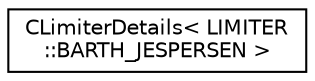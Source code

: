 digraph "Graphical Class Hierarchy"
{
 // LATEX_PDF_SIZE
  edge [fontname="Helvetica",fontsize="10",labelfontname="Helvetica",labelfontsize="10"];
  node [fontname="Helvetica",fontsize="10",shape=record];
  rankdir="LR";
  Node0 [label="CLimiterDetails\< LIMITER\l::BARTH_JESPERSEN \>",height=0.2,width=0.4,color="black", fillcolor="white", style="filled",URL="$structCLimiterDetails_3_01LIMITER_1_1BARTH__JESPERSEN_01_4.html",tooltip="Barth-Jespersen specialization."];
}
